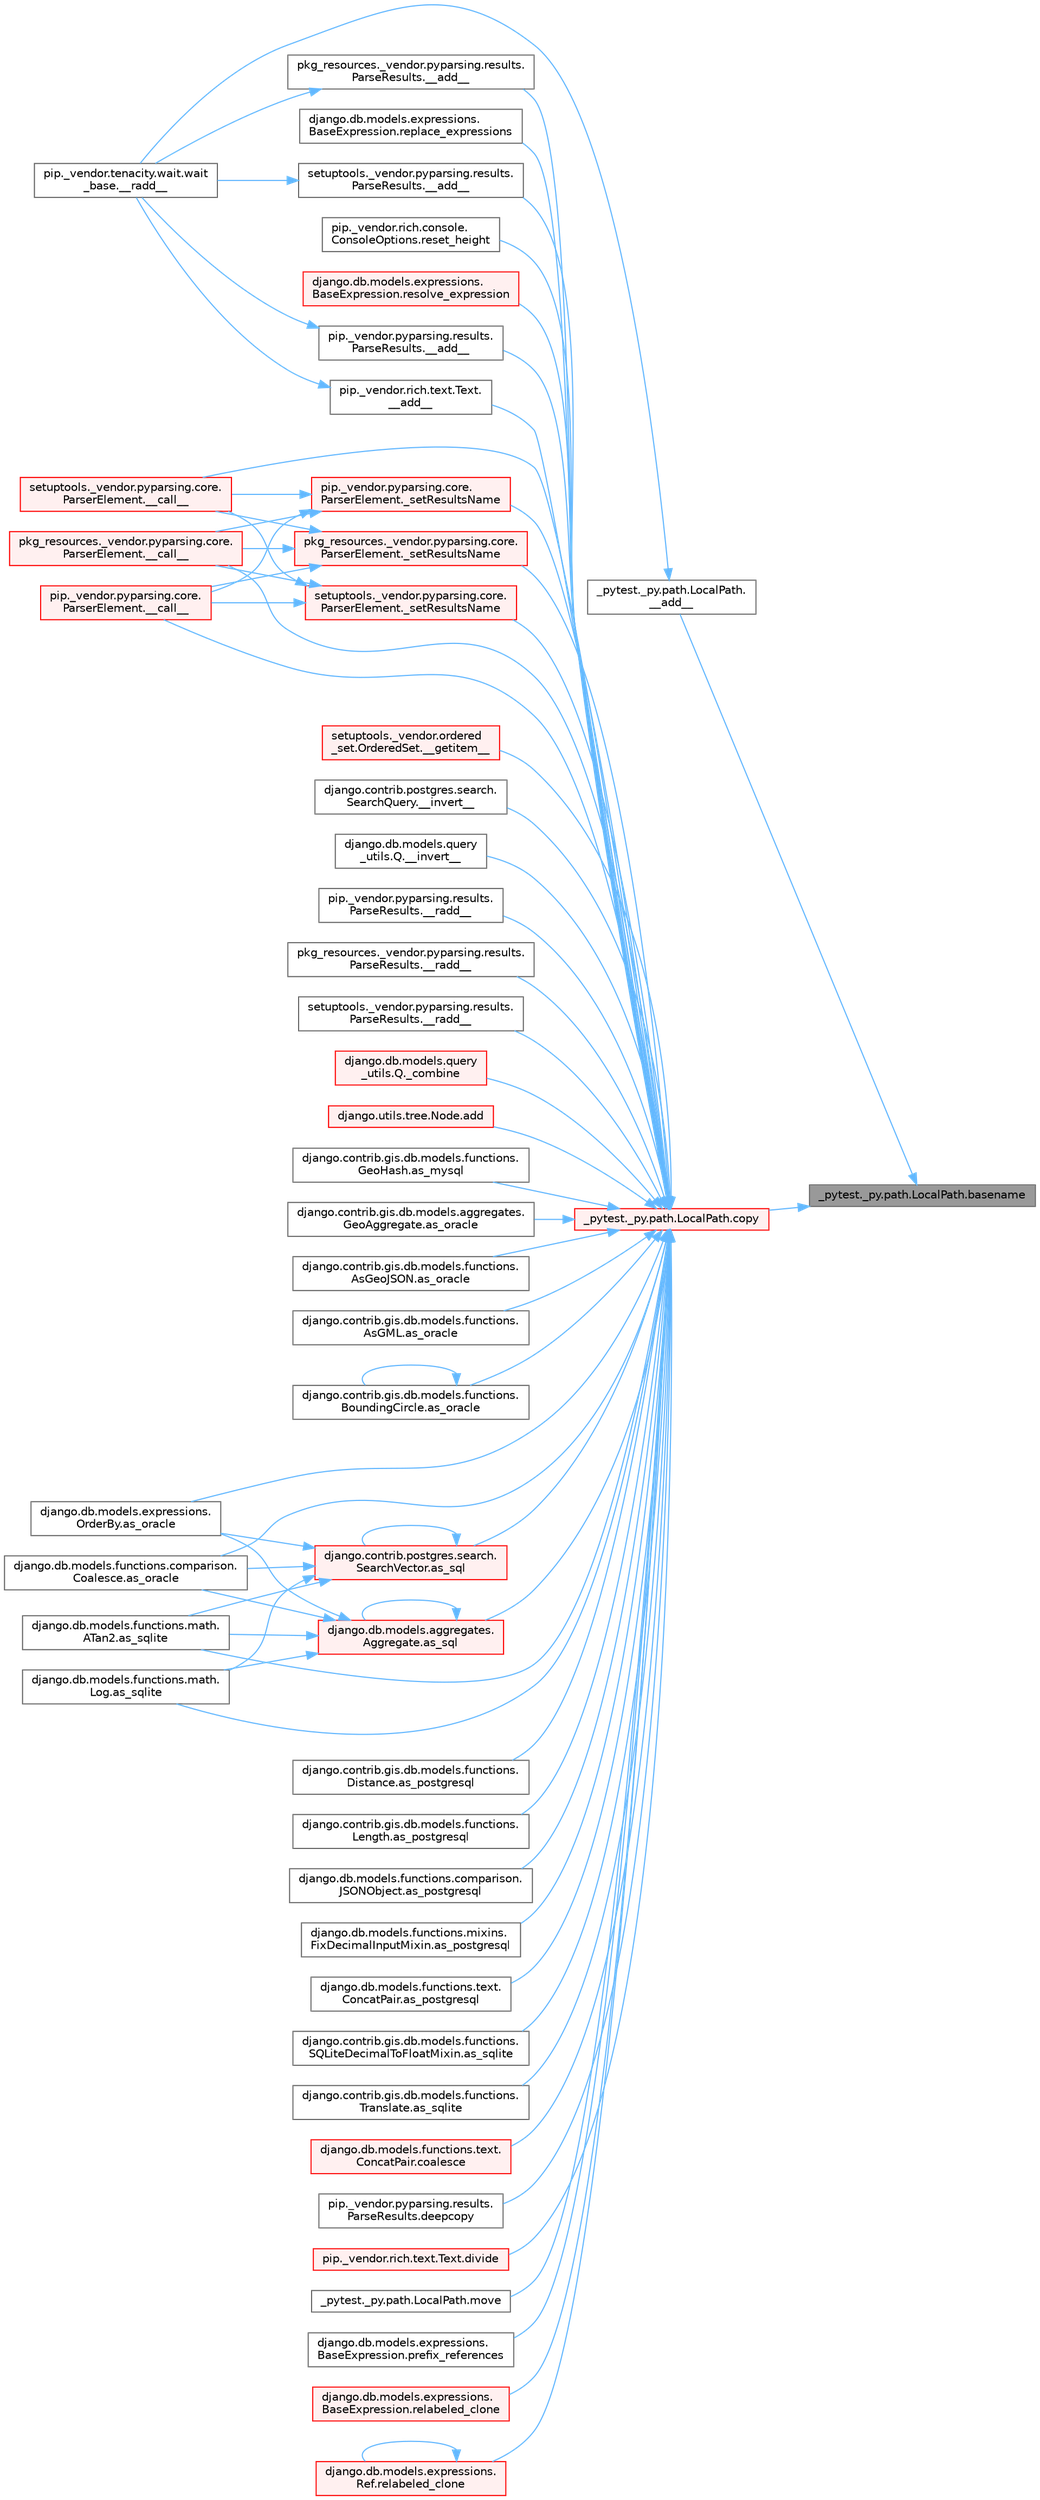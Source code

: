 digraph "_pytest._py.path.LocalPath.basename"
{
 // LATEX_PDF_SIZE
  bgcolor="transparent";
  edge [fontname=Helvetica,fontsize=10,labelfontname=Helvetica,labelfontsize=10];
  node [fontname=Helvetica,fontsize=10,shape=box,height=0.2,width=0.4];
  rankdir="RL";
  Node1 [id="Node000001",label="_pytest._py.path.LocalPath.basename",height=0.2,width=0.4,color="gray40", fillcolor="grey60", style="filled", fontcolor="black",tooltip=" "];
  Node1 -> Node2 [id="edge1_Node000001_Node000002",dir="back",color="steelblue1",style="solid",tooltip=" "];
  Node2 [id="Node000002",label="_pytest._py.path.LocalPath.\l__add__",height=0.2,width=0.4,color="grey40", fillcolor="white", style="filled",URL="$class__pytest_1_1__py_1_1path_1_1_local_path.html#abe95df43f29943a2ec6ccad0c25662da",tooltip=" "];
  Node2 -> Node3 [id="edge2_Node000002_Node000003",dir="back",color="steelblue1",style="solid",tooltip=" "];
  Node3 [id="Node000003",label="pip._vendor.tenacity.wait.wait\l_base.__radd__",height=0.2,width=0.4,color="grey40", fillcolor="white", style="filled",URL="$classpip_1_1__vendor_1_1tenacity_1_1wait_1_1wait__base.html#a7d37ba0d8f7edf3c4242a1a55233e0db",tooltip=" "];
  Node1 -> Node4 [id="edge3_Node000001_Node000004",dir="back",color="steelblue1",style="solid",tooltip=" "];
  Node4 [id="Node000004",label="_pytest._py.path.LocalPath.copy",height=0.2,width=0.4,color="red", fillcolor="#FFF0F0", style="filled",URL="$class__pytest_1_1__py_1_1path_1_1_local_path.html#a9eeecae0b90a7147e6bf23d6ea8fc6c0",tooltip=" "];
  Node4 -> Node5 [id="edge4_Node000004_Node000005",dir="back",color="steelblue1",style="solid",tooltip=" "];
  Node5 [id="Node000005",label="pip._vendor.pyparsing.results.\lParseResults.__add__",height=0.2,width=0.4,color="grey40", fillcolor="white", style="filled",URL="$classpip_1_1__vendor_1_1pyparsing_1_1results_1_1_parse_results.html#a3d042ec44a5277aec415d0527b3aa0f2",tooltip=" "];
  Node5 -> Node3 [id="edge5_Node000005_Node000003",dir="back",color="steelblue1",style="solid",tooltip=" "];
  Node4 -> Node6 [id="edge6_Node000004_Node000006",dir="back",color="steelblue1",style="solid",tooltip=" "];
  Node6 [id="Node000006",label="pip._vendor.rich.text.Text.\l__add__",height=0.2,width=0.4,color="grey40", fillcolor="white", style="filled",URL="$classpip_1_1__vendor_1_1rich_1_1text_1_1_text.html#a53ddbcca645bcd523cc7875ede6a2691",tooltip=" "];
  Node6 -> Node3 [id="edge7_Node000006_Node000003",dir="back",color="steelblue1",style="solid",tooltip=" "];
  Node4 -> Node7 [id="edge8_Node000004_Node000007",dir="back",color="steelblue1",style="solid",tooltip=" "];
  Node7 [id="Node000007",label="pkg_resources._vendor.pyparsing.results.\lParseResults.__add__",height=0.2,width=0.4,color="grey40", fillcolor="white", style="filled",URL="$classpkg__resources_1_1__vendor_1_1pyparsing_1_1results_1_1_parse_results.html#aac08c0df1060499bad944971ca3442b9",tooltip=" "];
  Node7 -> Node3 [id="edge9_Node000007_Node000003",dir="back",color="steelblue1",style="solid",tooltip=" "];
  Node4 -> Node8 [id="edge10_Node000004_Node000008",dir="back",color="steelblue1",style="solid",tooltip=" "];
  Node8 [id="Node000008",label="setuptools._vendor.pyparsing.results.\lParseResults.__add__",height=0.2,width=0.4,color="grey40", fillcolor="white", style="filled",URL="$classsetuptools_1_1__vendor_1_1pyparsing_1_1results_1_1_parse_results.html#afddc4e6ba70870fb80a50fb1f12f43e3",tooltip=" "];
  Node8 -> Node3 [id="edge11_Node000008_Node000003",dir="back",color="steelblue1",style="solid",tooltip=" "];
  Node4 -> Node9 [id="edge12_Node000004_Node000009",dir="back",color="steelblue1",style="solid",tooltip=" "];
  Node9 [id="Node000009",label="pip._vendor.pyparsing.core.\lParserElement.__call__",height=0.2,width=0.4,color="red", fillcolor="#FFF0F0", style="filled",URL="$classpip_1_1__vendor_1_1pyparsing_1_1core_1_1_parser_element.html#a2f5f22bc974026e007e59ad948002d7d",tooltip=" "];
  Node4 -> Node12 [id="edge13_Node000004_Node000012",dir="back",color="steelblue1",style="solid",tooltip=" "];
  Node12 [id="Node000012",label="pkg_resources._vendor.pyparsing.core.\lParserElement.__call__",height=0.2,width=0.4,color="red", fillcolor="#FFF0F0", style="filled",URL="$classpkg__resources_1_1__vendor_1_1pyparsing_1_1core_1_1_parser_element.html#afcbb17119d97bfa6d626db404fc46c5d",tooltip=" "];
  Node4 -> Node13 [id="edge14_Node000004_Node000013",dir="back",color="steelblue1",style="solid",tooltip=" "];
  Node13 [id="Node000013",label="setuptools._vendor.pyparsing.core.\lParserElement.__call__",height=0.2,width=0.4,color="red", fillcolor="#FFF0F0", style="filled",URL="$classsetuptools_1_1__vendor_1_1pyparsing_1_1core_1_1_parser_element.html#a28d20326a3f54e2777adc97073328291",tooltip=" "];
  Node4 -> Node14 [id="edge15_Node000004_Node000014",dir="back",color="steelblue1",style="solid",tooltip=" "];
  Node14 [id="Node000014",label="setuptools._vendor.ordered\l_set.OrderedSet.__getitem__",height=0.2,width=0.4,color="red", fillcolor="#FFF0F0", style="filled",URL="$classsetuptools_1_1__vendor_1_1ordered__set_1_1_ordered_set.html#aaa8657c0e85788ac2555cc46176b060c",tooltip=" "];
  Node4 -> Node140 [id="edge16_Node000004_Node000140",dir="back",color="steelblue1",style="solid",tooltip=" "];
  Node140 [id="Node000140",label="django.contrib.postgres.search.\lSearchQuery.__invert__",height=0.2,width=0.4,color="grey40", fillcolor="white", style="filled",URL="$classdjango_1_1contrib_1_1postgres_1_1search_1_1_search_query.html#ac6a7b74e22559ee2d0e348855bb3d42f",tooltip=" "];
  Node4 -> Node141 [id="edge17_Node000004_Node000141",dir="back",color="steelblue1",style="solid",tooltip=" "];
  Node141 [id="Node000141",label="django.db.models.query\l_utils.Q.__invert__",height=0.2,width=0.4,color="grey40", fillcolor="white", style="filled",URL="$classdjango_1_1db_1_1models_1_1query__utils_1_1_q.html#aaeda3970880cceb191cb640593f80bdf",tooltip=" "];
  Node4 -> Node142 [id="edge18_Node000004_Node000142",dir="back",color="steelblue1",style="solid",tooltip=" "];
  Node142 [id="Node000142",label="pip._vendor.pyparsing.results.\lParseResults.__radd__",height=0.2,width=0.4,color="grey40", fillcolor="white", style="filled",URL="$classpip_1_1__vendor_1_1pyparsing_1_1results_1_1_parse_results.html#afe7d2f27df6497e29cb2cfcd08d8dd40",tooltip=" "];
  Node4 -> Node143 [id="edge19_Node000004_Node000143",dir="back",color="steelblue1",style="solid",tooltip=" "];
  Node143 [id="Node000143",label="pkg_resources._vendor.pyparsing.results.\lParseResults.__radd__",height=0.2,width=0.4,color="grey40", fillcolor="white", style="filled",URL="$classpkg__resources_1_1__vendor_1_1pyparsing_1_1results_1_1_parse_results.html#a7a988886fbf5c1a9187986384e4df86a",tooltip=" "];
  Node4 -> Node144 [id="edge20_Node000004_Node000144",dir="back",color="steelblue1",style="solid",tooltip=" "];
  Node144 [id="Node000144",label="setuptools._vendor.pyparsing.results.\lParseResults.__radd__",height=0.2,width=0.4,color="grey40", fillcolor="white", style="filled",URL="$classsetuptools_1_1__vendor_1_1pyparsing_1_1results_1_1_parse_results.html#ae4ccddd5f7c4b56e755d4742bc029335",tooltip=" "];
  Node4 -> Node145 [id="edge21_Node000004_Node000145",dir="back",color="steelblue1",style="solid",tooltip=" "];
  Node145 [id="Node000145",label="django.db.models.query\l_utils.Q._combine",height=0.2,width=0.4,color="red", fillcolor="#FFF0F0", style="filled",URL="$classdjango_1_1db_1_1models_1_1query__utils_1_1_q.html#ade621b98231b73615e1aa3a726560c55",tooltip=" "];
  Node4 -> Node158 [id="edge22_Node000004_Node000158",dir="back",color="steelblue1",style="solid",tooltip=" "];
  Node158 [id="Node000158",label="pip._vendor.pyparsing.core.\lParserElement._setResultsName",height=0.2,width=0.4,color="red", fillcolor="#FFF0F0", style="filled",URL="$classpip_1_1__vendor_1_1pyparsing_1_1core_1_1_parser_element.html#a4682554ec6560cf3d1060cba60212b54",tooltip=" "];
  Node158 -> Node9 [id="edge23_Node000158_Node000009",dir="back",color="steelblue1",style="solid",tooltip=" "];
  Node158 -> Node12 [id="edge24_Node000158_Node000012",dir="back",color="steelblue1",style="solid",tooltip=" "];
  Node158 -> Node13 [id="edge25_Node000158_Node000013",dir="back",color="steelblue1",style="solid",tooltip=" "];
  Node4 -> Node162 [id="edge26_Node000004_Node000162",dir="back",color="steelblue1",style="solid",tooltip=" "];
  Node162 [id="Node000162",label="pkg_resources._vendor.pyparsing.core.\lParserElement._setResultsName",height=0.2,width=0.4,color="red", fillcolor="#FFF0F0", style="filled",URL="$classpkg__resources_1_1__vendor_1_1pyparsing_1_1core_1_1_parser_element.html#a84c9abb71474719f0beed3a171d4d031",tooltip=" "];
  Node162 -> Node9 [id="edge27_Node000162_Node000009",dir="back",color="steelblue1",style="solid",tooltip=" "];
  Node162 -> Node12 [id="edge28_Node000162_Node000012",dir="back",color="steelblue1",style="solid",tooltip=" "];
  Node162 -> Node13 [id="edge29_Node000162_Node000013",dir="back",color="steelblue1",style="solid",tooltip=" "];
  Node4 -> Node163 [id="edge30_Node000004_Node000163",dir="back",color="steelblue1",style="solid",tooltip=" "];
  Node163 [id="Node000163",label="setuptools._vendor.pyparsing.core.\lParserElement._setResultsName",height=0.2,width=0.4,color="red", fillcolor="#FFF0F0", style="filled",URL="$classsetuptools_1_1__vendor_1_1pyparsing_1_1core_1_1_parser_element.html#ad1c3dd5ac98b4103f6c2a679005e141b",tooltip=" "];
  Node163 -> Node9 [id="edge31_Node000163_Node000009",dir="back",color="steelblue1",style="solid",tooltip=" "];
  Node163 -> Node12 [id="edge32_Node000163_Node000012",dir="back",color="steelblue1",style="solid",tooltip=" "];
  Node163 -> Node13 [id="edge33_Node000163_Node000013",dir="back",color="steelblue1",style="solid",tooltip=" "];
  Node4 -> Node164 [id="edge34_Node000004_Node000164",dir="back",color="steelblue1",style="solid",tooltip=" "];
  Node164 [id="Node000164",label="django.utils.tree.Node.add",height=0.2,width=0.4,color="red", fillcolor="#FFF0F0", style="filled",URL="$classdjango_1_1utils_1_1tree_1_1_node.html#a2c883d105b5c9cfd32bff72c7469f18c",tooltip=" "];
  Node4 -> Node300 [id="edge35_Node000004_Node000300",dir="back",color="steelblue1",style="solid",tooltip=" "];
  Node300 [id="Node000300",label="django.contrib.gis.db.models.functions.\lGeoHash.as_mysql",height=0.2,width=0.4,color="grey40", fillcolor="white", style="filled",URL="$classdjango_1_1contrib_1_1gis_1_1db_1_1models_1_1functions_1_1_geo_hash.html#a68a859b5c99e8450f6a4df79ef08fd89",tooltip=" "];
  Node4 -> Node301 [id="edge36_Node000004_Node000301",dir="back",color="steelblue1",style="solid",tooltip=" "];
  Node301 [id="Node000301",label="django.contrib.gis.db.models.aggregates.\lGeoAggregate.as_oracle",height=0.2,width=0.4,color="grey40", fillcolor="white", style="filled",URL="$classdjango_1_1contrib_1_1gis_1_1db_1_1models_1_1aggregates_1_1_geo_aggregate.html#a537ce307d50a80a372c22e07a9f25fa6",tooltip=" "];
  Node4 -> Node302 [id="edge37_Node000004_Node000302",dir="back",color="steelblue1",style="solid",tooltip=" "];
  Node302 [id="Node000302",label="django.contrib.gis.db.models.functions.\lAsGeoJSON.as_oracle",height=0.2,width=0.4,color="grey40", fillcolor="white", style="filled",URL="$classdjango_1_1contrib_1_1gis_1_1db_1_1models_1_1functions_1_1_as_geo_j_s_o_n.html#ae6e5acc7a92749f69dc7b18a973ffaae",tooltip=" "];
  Node4 -> Node303 [id="edge38_Node000004_Node000303",dir="back",color="steelblue1",style="solid",tooltip=" "];
  Node303 [id="Node000303",label="django.contrib.gis.db.models.functions.\lAsGML.as_oracle",height=0.2,width=0.4,color="grey40", fillcolor="white", style="filled",URL="$classdjango_1_1contrib_1_1gis_1_1db_1_1models_1_1functions_1_1_as_g_m_l.html#a0a70238d2ad8f058ef86dbfc6e8f3566",tooltip=" "];
  Node4 -> Node304 [id="edge39_Node000004_Node000304",dir="back",color="steelblue1",style="solid",tooltip=" "];
  Node304 [id="Node000304",label="django.contrib.gis.db.models.functions.\lBoundingCircle.as_oracle",height=0.2,width=0.4,color="grey40", fillcolor="white", style="filled",URL="$classdjango_1_1contrib_1_1gis_1_1db_1_1models_1_1functions_1_1_bounding_circle.html#a63203e27009441455a424b3a41593cd6",tooltip=" "];
  Node304 -> Node304 [id="edge40_Node000304_Node000304",dir="back",color="steelblue1",style="solid",tooltip=" "];
  Node4 -> Node305 [id="edge41_Node000004_Node000305",dir="back",color="steelblue1",style="solid",tooltip=" "];
  Node305 [id="Node000305",label="django.db.models.expressions.\lOrderBy.as_oracle",height=0.2,width=0.4,color="grey40", fillcolor="white", style="filled",URL="$classdjango_1_1db_1_1models_1_1expressions_1_1_order_by.html#af9b6ede9b0df85d6bcf54f983b3a8f6a",tooltip=" "];
  Node4 -> Node306 [id="edge42_Node000004_Node000306",dir="back",color="steelblue1",style="solid",tooltip=" "];
  Node306 [id="Node000306",label="django.db.models.functions.comparison.\lCoalesce.as_oracle",height=0.2,width=0.4,color="grey40", fillcolor="white", style="filled",URL="$classdjango_1_1db_1_1models_1_1functions_1_1comparison_1_1_coalesce.html#a1bbeea180ef3ef4d8ba5d51d33d6ef85",tooltip=" "];
  Node4 -> Node307 [id="edge43_Node000004_Node000307",dir="back",color="steelblue1",style="solid",tooltip=" "];
  Node307 [id="Node000307",label="django.contrib.gis.db.models.functions.\lDistance.as_postgresql",height=0.2,width=0.4,color="grey40", fillcolor="white", style="filled",URL="$classdjango_1_1contrib_1_1gis_1_1db_1_1models_1_1functions_1_1_distance.html#aa3844ad184f636fc69dec6e4ec51bce5",tooltip=" "];
  Node4 -> Node308 [id="edge44_Node000004_Node000308",dir="back",color="steelblue1",style="solid",tooltip=" "];
  Node308 [id="Node000308",label="django.contrib.gis.db.models.functions.\lLength.as_postgresql",height=0.2,width=0.4,color="grey40", fillcolor="white", style="filled",URL="$classdjango_1_1contrib_1_1gis_1_1db_1_1models_1_1functions_1_1_length.html#a32b7fc6b989a562d19b2ef3ea8a4d5aa",tooltip=" "];
  Node4 -> Node309 [id="edge45_Node000004_Node000309",dir="back",color="steelblue1",style="solid",tooltip=" "];
  Node309 [id="Node000309",label="django.db.models.functions.comparison.\lJSONObject.as_postgresql",height=0.2,width=0.4,color="grey40", fillcolor="white", style="filled",URL="$classdjango_1_1db_1_1models_1_1functions_1_1comparison_1_1_j_s_o_n_object.html#a43063faf2ecdd6c9dd3b5cae48336fac",tooltip=" "];
  Node4 -> Node310 [id="edge46_Node000004_Node000310",dir="back",color="steelblue1",style="solid",tooltip=" "];
  Node310 [id="Node000310",label="django.db.models.functions.mixins.\lFixDecimalInputMixin.as_postgresql",height=0.2,width=0.4,color="grey40", fillcolor="white", style="filled",URL="$classdjango_1_1db_1_1models_1_1functions_1_1mixins_1_1_fix_decimal_input_mixin.html#a064b38a679e55776f87518bc24a2f4a0",tooltip=" "];
  Node4 -> Node311 [id="edge47_Node000004_Node000311",dir="back",color="steelblue1",style="solid",tooltip=" "];
  Node311 [id="Node000311",label="django.db.models.functions.text.\lConcatPair.as_postgresql",height=0.2,width=0.4,color="grey40", fillcolor="white", style="filled",URL="$classdjango_1_1db_1_1models_1_1functions_1_1text_1_1_concat_pair.html#a8880d9c18439ef9091fa52b5121689db",tooltip=" "];
  Node4 -> Node312 [id="edge48_Node000004_Node000312",dir="back",color="steelblue1",style="solid",tooltip=" "];
  Node312 [id="Node000312",label="django.contrib.postgres.search.\lSearchVector.as_sql",height=0.2,width=0.4,color="red", fillcolor="#FFF0F0", style="filled",URL="$classdjango_1_1contrib_1_1postgres_1_1search_1_1_search_vector.html#a05812851011102db0b0966e4853bb77a",tooltip=" "];
  Node312 -> Node305 [id="edge49_Node000312_Node000305",dir="back",color="steelblue1",style="solid",tooltip=" "];
  Node312 -> Node306 [id="edge50_Node000312_Node000306",dir="back",color="steelblue1",style="solid",tooltip=" "];
  Node312 -> Node312 [id="edge51_Node000312_Node000312",dir="back",color="steelblue1",style="solid",tooltip=" "];
  Node312 -> Node329 [id="edge52_Node000312_Node000329",dir="back",color="steelblue1",style="solid",tooltip=" "];
  Node329 [id="Node000329",label="django.db.models.functions.math.\lATan2.as_sqlite",height=0.2,width=0.4,color="grey40", fillcolor="white", style="filled",URL="$classdjango_1_1db_1_1models_1_1functions_1_1math_1_1_a_tan2.html#ac343d11000341dfc431de19f416ea4b6",tooltip=" "];
  Node312 -> Node330 [id="edge53_Node000312_Node000330",dir="back",color="steelblue1",style="solid",tooltip=" "];
  Node330 [id="Node000330",label="django.db.models.functions.math.\lLog.as_sqlite",height=0.2,width=0.4,color="grey40", fillcolor="white", style="filled",URL="$classdjango_1_1db_1_1models_1_1functions_1_1math_1_1_log.html#afcc146563033738d87dd1dc17d005111",tooltip=" "];
  Node4 -> Node339 [id="edge54_Node000004_Node000339",dir="back",color="steelblue1",style="solid",tooltip=" "];
  Node339 [id="Node000339",label="django.db.models.aggregates.\lAggregate.as_sql",height=0.2,width=0.4,color="red", fillcolor="#FFF0F0", style="filled",URL="$classdjango_1_1db_1_1models_1_1aggregates_1_1_aggregate.html#aeb213202f480fabf5956d513efab08d6",tooltip=" "];
  Node339 -> Node305 [id="edge55_Node000339_Node000305",dir="back",color="steelblue1",style="solid",tooltip=" "];
  Node339 -> Node306 [id="edge56_Node000339_Node000306",dir="back",color="steelblue1",style="solid",tooltip=" "];
  Node339 -> Node339 [id="edge57_Node000339_Node000339",dir="back",color="steelblue1",style="solid",tooltip=" "];
  Node339 -> Node329 [id="edge58_Node000339_Node000329",dir="back",color="steelblue1",style="solid",tooltip=" "];
  Node339 -> Node330 [id="edge59_Node000339_Node000330",dir="back",color="steelblue1",style="solid",tooltip=" "];
  Node4 -> Node340 [id="edge60_Node000004_Node000340",dir="back",color="steelblue1",style="solid",tooltip=" "];
  Node340 [id="Node000340",label="django.contrib.gis.db.models.functions.\lSQLiteDecimalToFloatMixin.as_sqlite",height=0.2,width=0.4,color="grey40", fillcolor="white", style="filled",URL="$classdjango_1_1contrib_1_1gis_1_1db_1_1models_1_1functions_1_1_s_q_lite_decimal_to_float_mixin.html#a81cb088d1d2ec14ec886090dc7a8d837",tooltip=" "];
  Node4 -> Node341 [id="edge61_Node000004_Node000341",dir="back",color="steelblue1",style="solid",tooltip=" "];
  Node341 [id="Node000341",label="django.contrib.gis.db.models.functions.\lTranslate.as_sqlite",height=0.2,width=0.4,color="grey40", fillcolor="white", style="filled",URL="$classdjango_1_1contrib_1_1gis_1_1db_1_1models_1_1functions_1_1_translate.html#affb203af954caae1005ba723fcb3e2a4",tooltip=" "];
  Node4 -> Node329 [id="edge62_Node000004_Node000329",dir="back",color="steelblue1",style="solid",tooltip=" "];
  Node4 -> Node330 [id="edge63_Node000004_Node000330",dir="back",color="steelblue1",style="solid",tooltip=" "];
  Node4 -> Node342 [id="edge64_Node000004_Node000342",dir="back",color="steelblue1",style="solid",tooltip=" "];
  Node342 [id="Node000342",label="django.db.models.functions.text.\lConcatPair.coalesce",height=0.2,width=0.4,color="red", fillcolor="#FFF0F0", style="filled",URL="$classdjango_1_1db_1_1models_1_1functions_1_1text_1_1_concat_pair.html#a0db21e692942ec3668ea8be83e6914e1",tooltip=" "];
  Node4 -> Node344 [id="edge65_Node000004_Node000344",dir="back",color="steelblue1",style="solid",tooltip=" "];
  Node344 [id="Node000344",label="pip._vendor.pyparsing.results.\lParseResults.deepcopy",height=0.2,width=0.4,color="grey40", fillcolor="white", style="filled",URL="$classpip_1_1__vendor_1_1pyparsing_1_1results_1_1_parse_results.html#adabe58287f8001ce7e5eb94594c0f4c8",tooltip=" "];
  Node4 -> Node345 [id="edge66_Node000004_Node000345",dir="back",color="steelblue1",style="solid",tooltip=" "];
  Node345 [id="Node000345",label="pip._vendor.rich.text.Text.divide",height=0.2,width=0.4,color="red", fillcolor="#FFF0F0", style="filled",URL="$classpip_1_1__vendor_1_1rich_1_1text_1_1_text.html#a07dc70deb29ea374cfff03489995bcac",tooltip=" "];
  Node4 -> Node660 [id="edge67_Node000004_Node000660",dir="back",color="steelblue1",style="solid",tooltip=" "];
  Node660 [id="Node000660",label="_pytest._py.path.LocalPath.move",height=0.2,width=0.4,color="grey40", fillcolor="white", style="filled",URL="$class__pytest_1_1__py_1_1path_1_1_local_path.html#aa422ed3e93248c07445d217b72c0bf28",tooltip=" "];
  Node4 -> Node1121 [id="edge68_Node000004_Node001121",dir="back",color="steelblue1",style="solid",tooltip=" "];
  Node1121 [id="Node001121",label="django.db.models.expressions.\lBaseExpression.prefix_references",height=0.2,width=0.4,color="grey40", fillcolor="white", style="filled",URL="$classdjango_1_1db_1_1models_1_1expressions_1_1_base_expression.html#a9bc121f5809267eae0de9031ef27c854",tooltip=" "];
  Node4 -> Node1122 [id="edge69_Node000004_Node001122",dir="back",color="steelblue1",style="solid",tooltip=" "];
  Node1122 [id="Node001122",label="django.db.models.expressions.\lBaseExpression.relabeled_clone",height=0.2,width=0.4,color="red", fillcolor="#FFF0F0", style="filled",URL="$classdjango_1_1db_1_1models_1_1expressions_1_1_base_expression.html#a9ab1678dec9695e3a5afc9cc18b4a9f7",tooltip=" "];
  Node4 -> Node1123 [id="edge70_Node000004_Node001123",dir="back",color="steelblue1",style="solid",tooltip=" "];
  Node1123 [id="Node001123",label="django.db.models.expressions.\lRef.relabeled_clone",height=0.2,width=0.4,color="red", fillcolor="#FFF0F0", style="filled",URL="$classdjango_1_1db_1_1models_1_1expressions_1_1_ref.html#acd0e62d444712c98fac919102ed5c77b",tooltip=" "];
  Node1123 -> Node1123 [id="edge71_Node001123_Node001123",dir="back",color="steelblue1",style="solid",tooltip=" "];
  Node4 -> Node1124 [id="edge72_Node000004_Node001124",dir="back",color="steelblue1",style="solid",tooltip=" "];
  Node1124 [id="Node001124",label="django.db.models.expressions.\lBaseExpression.replace_expressions",height=0.2,width=0.4,color="grey40", fillcolor="white", style="filled",URL="$classdjango_1_1db_1_1models_1_1expressions_1_1_base_expression.html#abd44563bb836ae57b2b9ebe2a58300df",tooltip=" "];
  Node4 -> Node1125 [id="edge73_Node000004_Node001125",dir="back",color="steelblue1",style="solid",tooltip=" "];
  Node1125 [id="Node001125",label="pip._vendor.rich.console.\lConsoleOptions.reset_height",height=0.2,width=0.4,color="grey40", fillcolor="white", style="filled",URL="$classpip_1_1__vendor_1_1rich_1_1console_1_1_console_options.html#a61d85a93b4f26c4dc726f09dd637490c",tooltip=" "];
  Node4 -> Node1126 [id="edge74_Node000004_Node001126",dir="back",color="steelblue1",style="solid",tooltip=" "];
  Node1126 [id="Node001126",label="django.db.models.expressions.\lBaseExpression.resolve_expression",height=0.2,width=0.4,color="red", fillcolor="#FFF0F0", style="filled",URL="$classdjango_1_1db_1_1models_1_1expressions_1_1_base_expression.html#a38c470f127d1b9a72293ca0d3090ba41",tooltip=" "];
}
